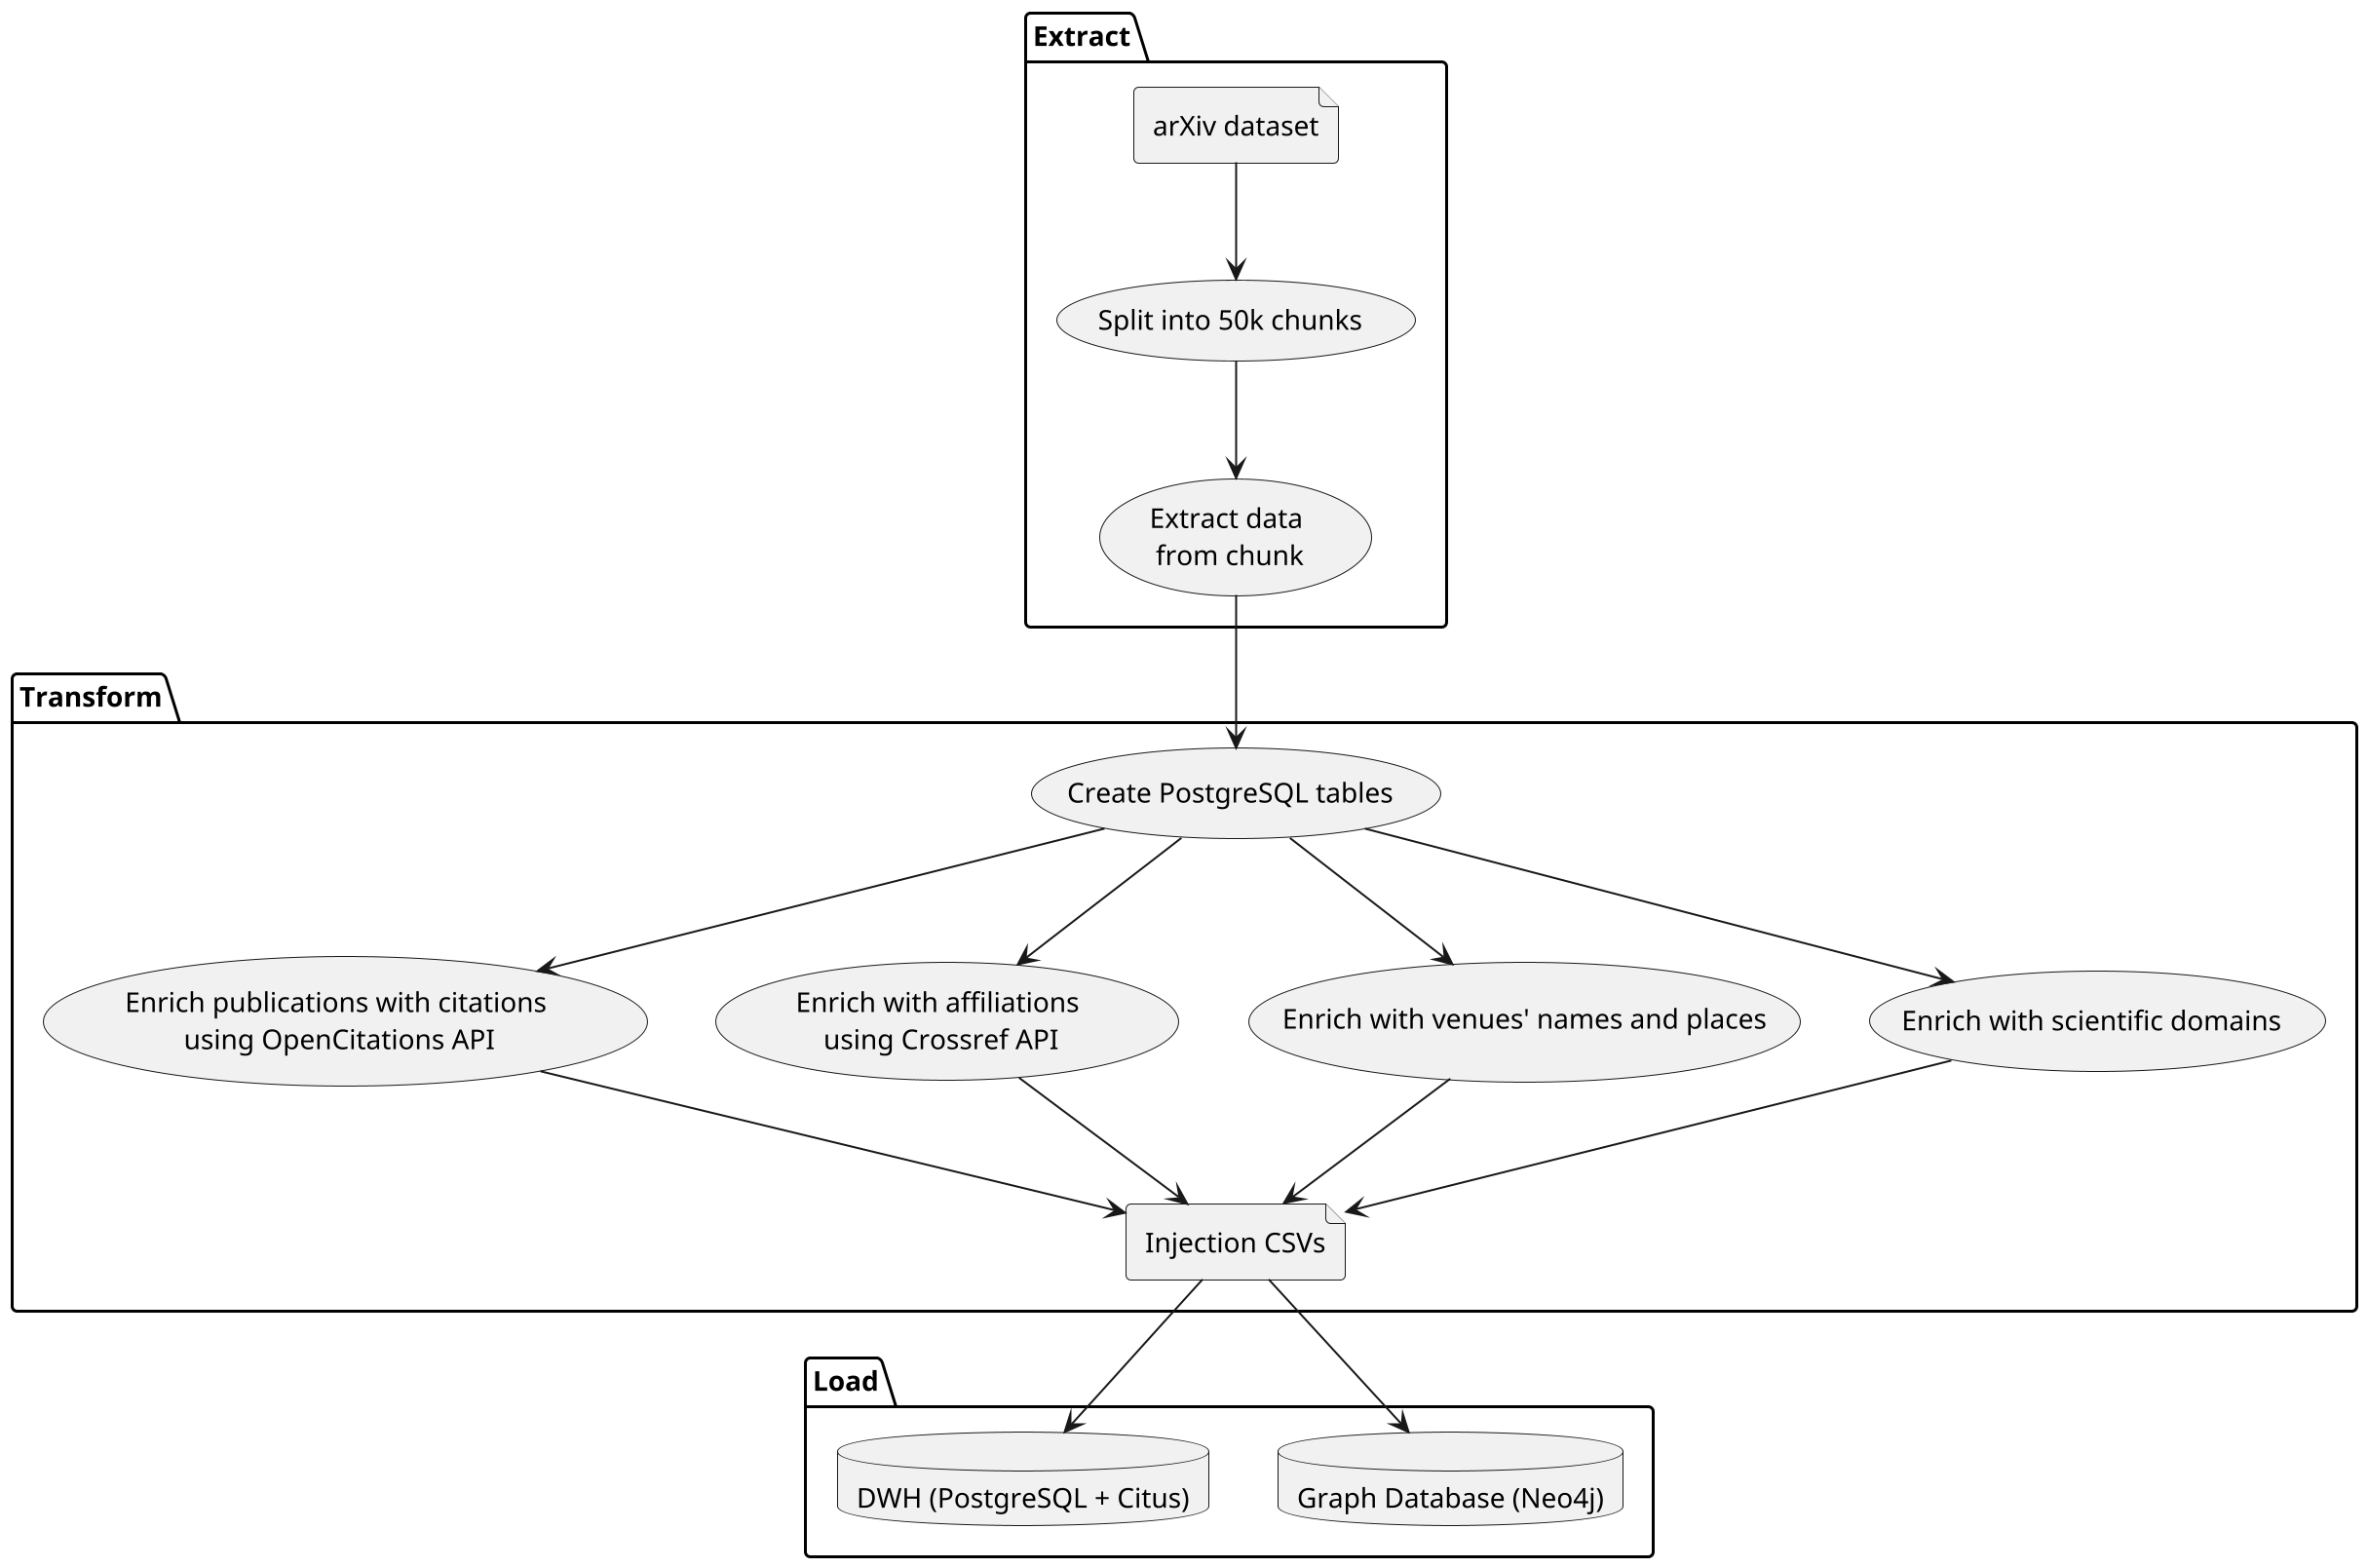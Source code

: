 @startuml ETL

scale 2

package Extract {
    file arxiv as "arXiv dataset"
    usecase split as "Split into 50k chunks"
    usecase read as "Extract data \nfrom chunk"

    arxiv --> split
    split --> read
}

package Transform {
    usecase create as "Create PostgreSQL tables"
    usecase citations as "Enrich publications with citations \nusing OpenCitations API"
    usecase affiliations as "Enrich with affiliations \nusing Crossref API"
    usecase venues as "Enrich with venues' names and places"
    usecase domains as "Enrich with scientific domains"
    file csv as "Injection CSVs"

    create --> citations
    create --> affiliations
    create --> venues
    create --> domains

    citations --> csv
    affiliations --> csv
    venues --> csv
    domains --> csv
}

package Load {
    database graph as "Graph Database (Neo4j)"
    database dwh as "DWH (PostgreSQL + Citus)"
}

read --> create
csv --> graph
csv --> dwh

@enduml